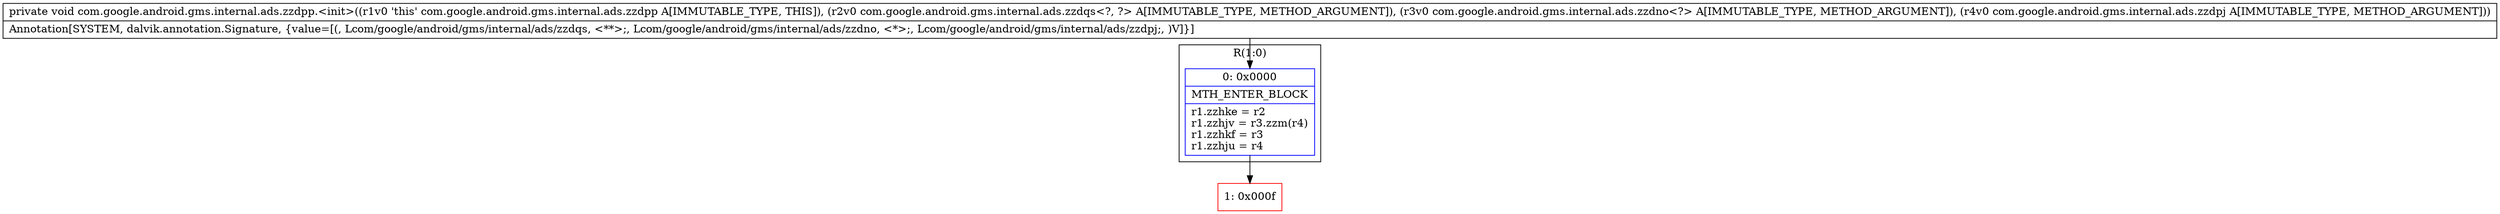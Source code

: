 digraph "CFG forcom.google.android.gms.internal.ads.zzdpp.\<init\>(Lcom\/google\/android\/gms\/internal\/ads\/zzdqs;Lcom\/google\/android\/gms\/internal\/ads\/zzdno;Lcom\/google\/android\/gms\/internal\/ads\/zzdpj;)V" {
subgraph cluster_Region_280006778 {
label = "R(1:0)";
node [shape=record,color=blue];
Node_0 [shape=record,label="{0\:\ 0x0000|MTH_ENTER_BLOCK\l|r1.zzhke = r2\lr1.zzhjv = r3.zzm(r4)\lr1.zzhkf = r3\lr1.zzhju = r4\l}"];
}
Node_1 [shape=record,color=red,label="{1\:\ 0x000f}"];
MethodNode[shape=record,label="{private void com.google.android.gms.internal.ads.zzdpp.\<init\>((r1v0 'this' com.google.android.gms.internal.ads.zzdpp A[IMMUTABLE_TYPE, THIS]), (r2v0 com.google.android.gms.internal.ads.zzdqs\<?, ?\> A[IMMUTABLE_TYPE, METHOD_ARGUMENT]), (r3v0 com.google.android.gms.internal.ads.zzdno\<?\> A[IMMUTABLE_TYPE, METHOD_ARGUMENT]), (r4v0 com.google.android.gms.internal.ads.zzdpj A[IMMUTABLE_TYPE, METHOD_ARGUMENT]))  | Annotation[SYSTEM, dalvik.annotation.Signature, \{value=[(, Lcom\/google\/android\/gms\/internal\/ads\/zzdqs, \<**\>;, Lcom\/google\/android\/gms\/internal\/ads\/zzdno, \<*\>;, Lcom\/google\/android\/gms\/internal\/ads\/zzdpj;, )V]\}]\l}"];
MethodNode -> Node_0;
Node_0 -> Node_1;
}

